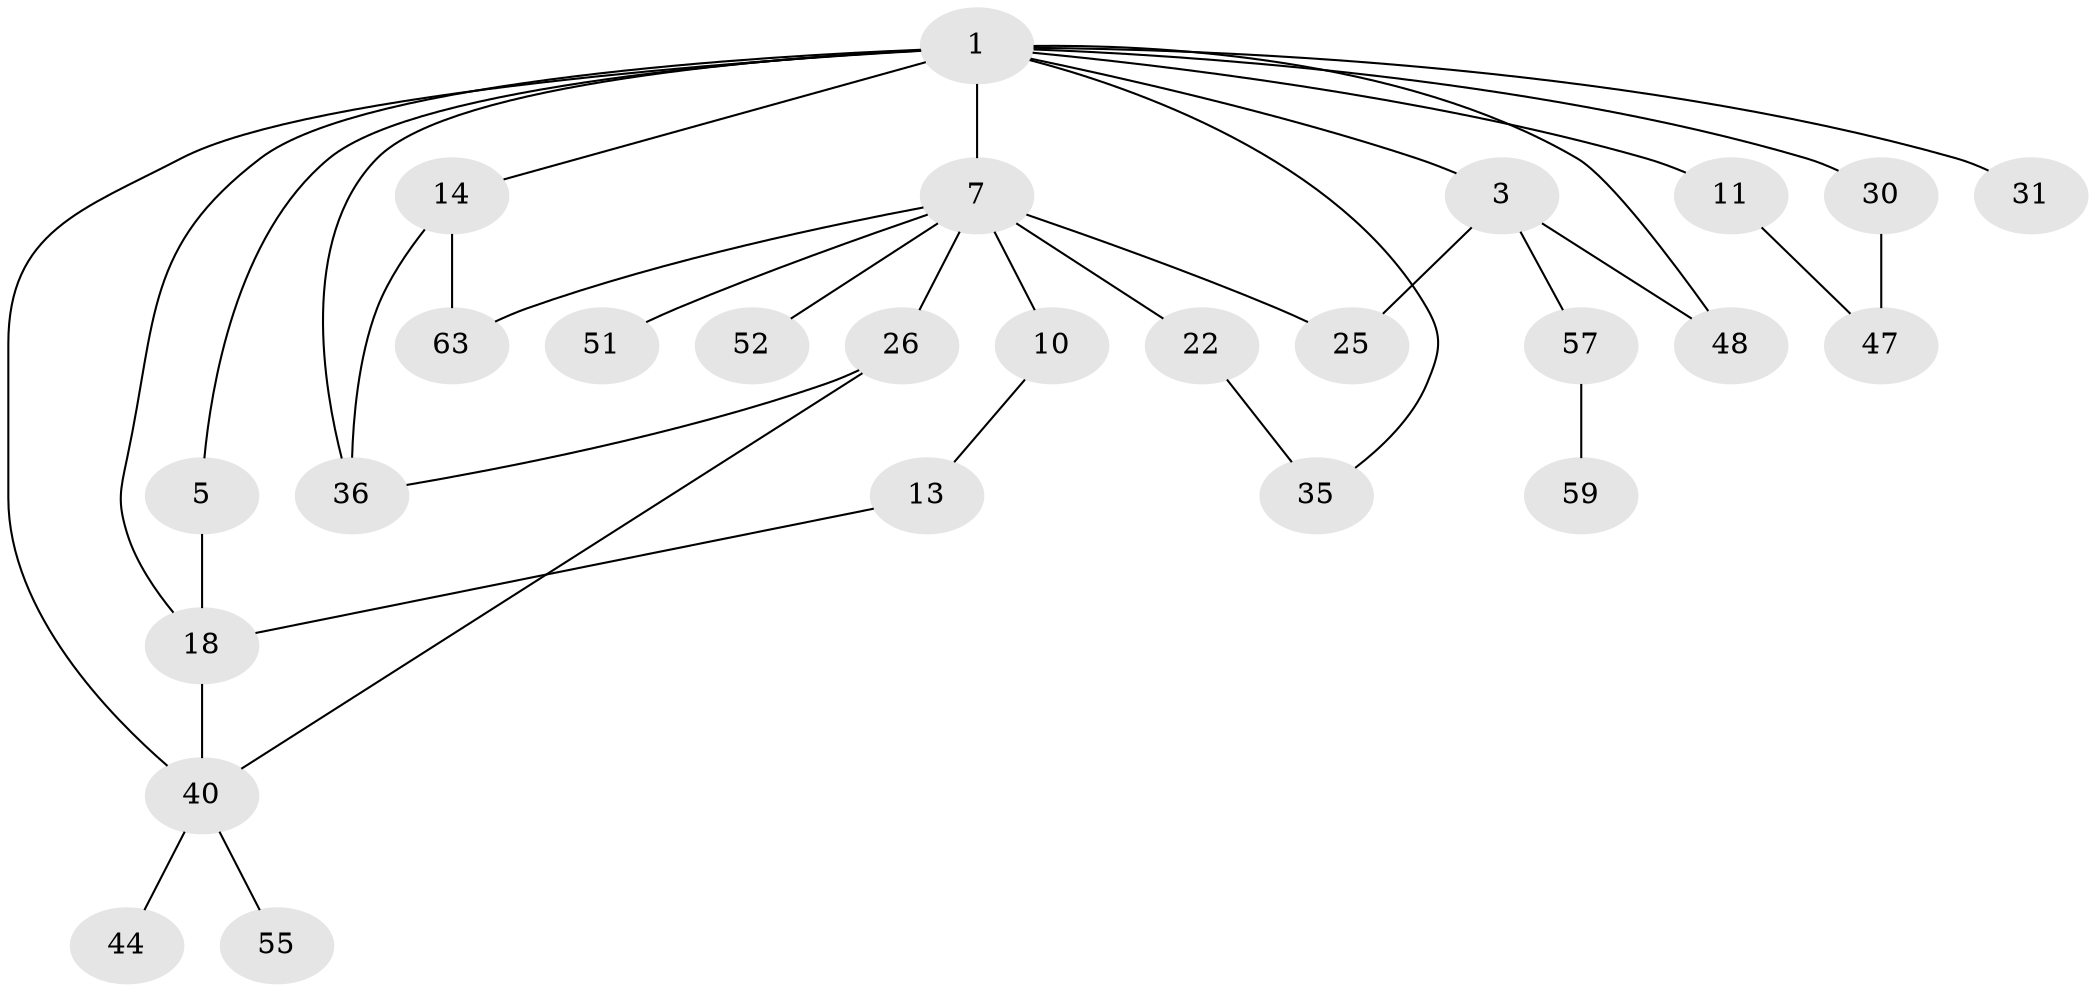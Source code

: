 // original degree distribution, {3: 0.11940298507462686, 6: 0.029850746268656716, 4: 0.14925373134328357, 5: 0.08955223880597014, 2: 0.373134328358209, 1: 0.23880597014925373}
// Generated by graph-tools (version 1.1) at 2025/17/03/04/25 18:17:07]
// undirected, 26 vertices, 36 edges
graph export_dot {
graph [start="1"]
  node [color=gray90,style=filled];
  1 [super="+2"];
  3 [super="+29"];
  5 [super="+24"];
  7 [super="+15+8+12+50"];
  10;
  11;
  13 [super="+64"];
  14 [super="+16"];
  18 [super="+19+53"];
  22 [super="+43+32"];
  25;
  26 [super="+39"];
  30 [super="+38"];
  31;
  35 [super="+45"];
  36 [super="+56+49"];
  40 [super="+67"];
  44;
  47 [super="+58+65"];
  48;
  51;
  52;
  55;
  57;
  59;
  63;
  1 -- 3 [weight=2];
  1 -- 35;
  1 -- 5;
  1 -- 7 [weight=2];
  1 -- 11 [weight=2];
  1 -- 14;
  1 -- 48;
  1 -- 18;
  1 -- 30;
  1 -- 31;
  1 -- 36 [weight=3];
  1 -- 40;
  3 -- 25;
  3 -- 57 [weight=2];
  3 -- 48;
  5 -- 18 [weight=2];
  7 -- 25;
  7 -- 26;
  7 -- 52;
  7 -- 22;
  7 -- 10;
  7 -- 63;
  7 -- 51;
  10 -- 13;
  11 -- 47;
  13 -- 18;
  14 -- 63;
  14 -- 36;
  18 -- 40;
  22 -- 35;
  26 -- 36;
  26 -- 40;
  30 -- 47;
  40 -- 44;
  40 -- 55;
  57 -- 59;
}
